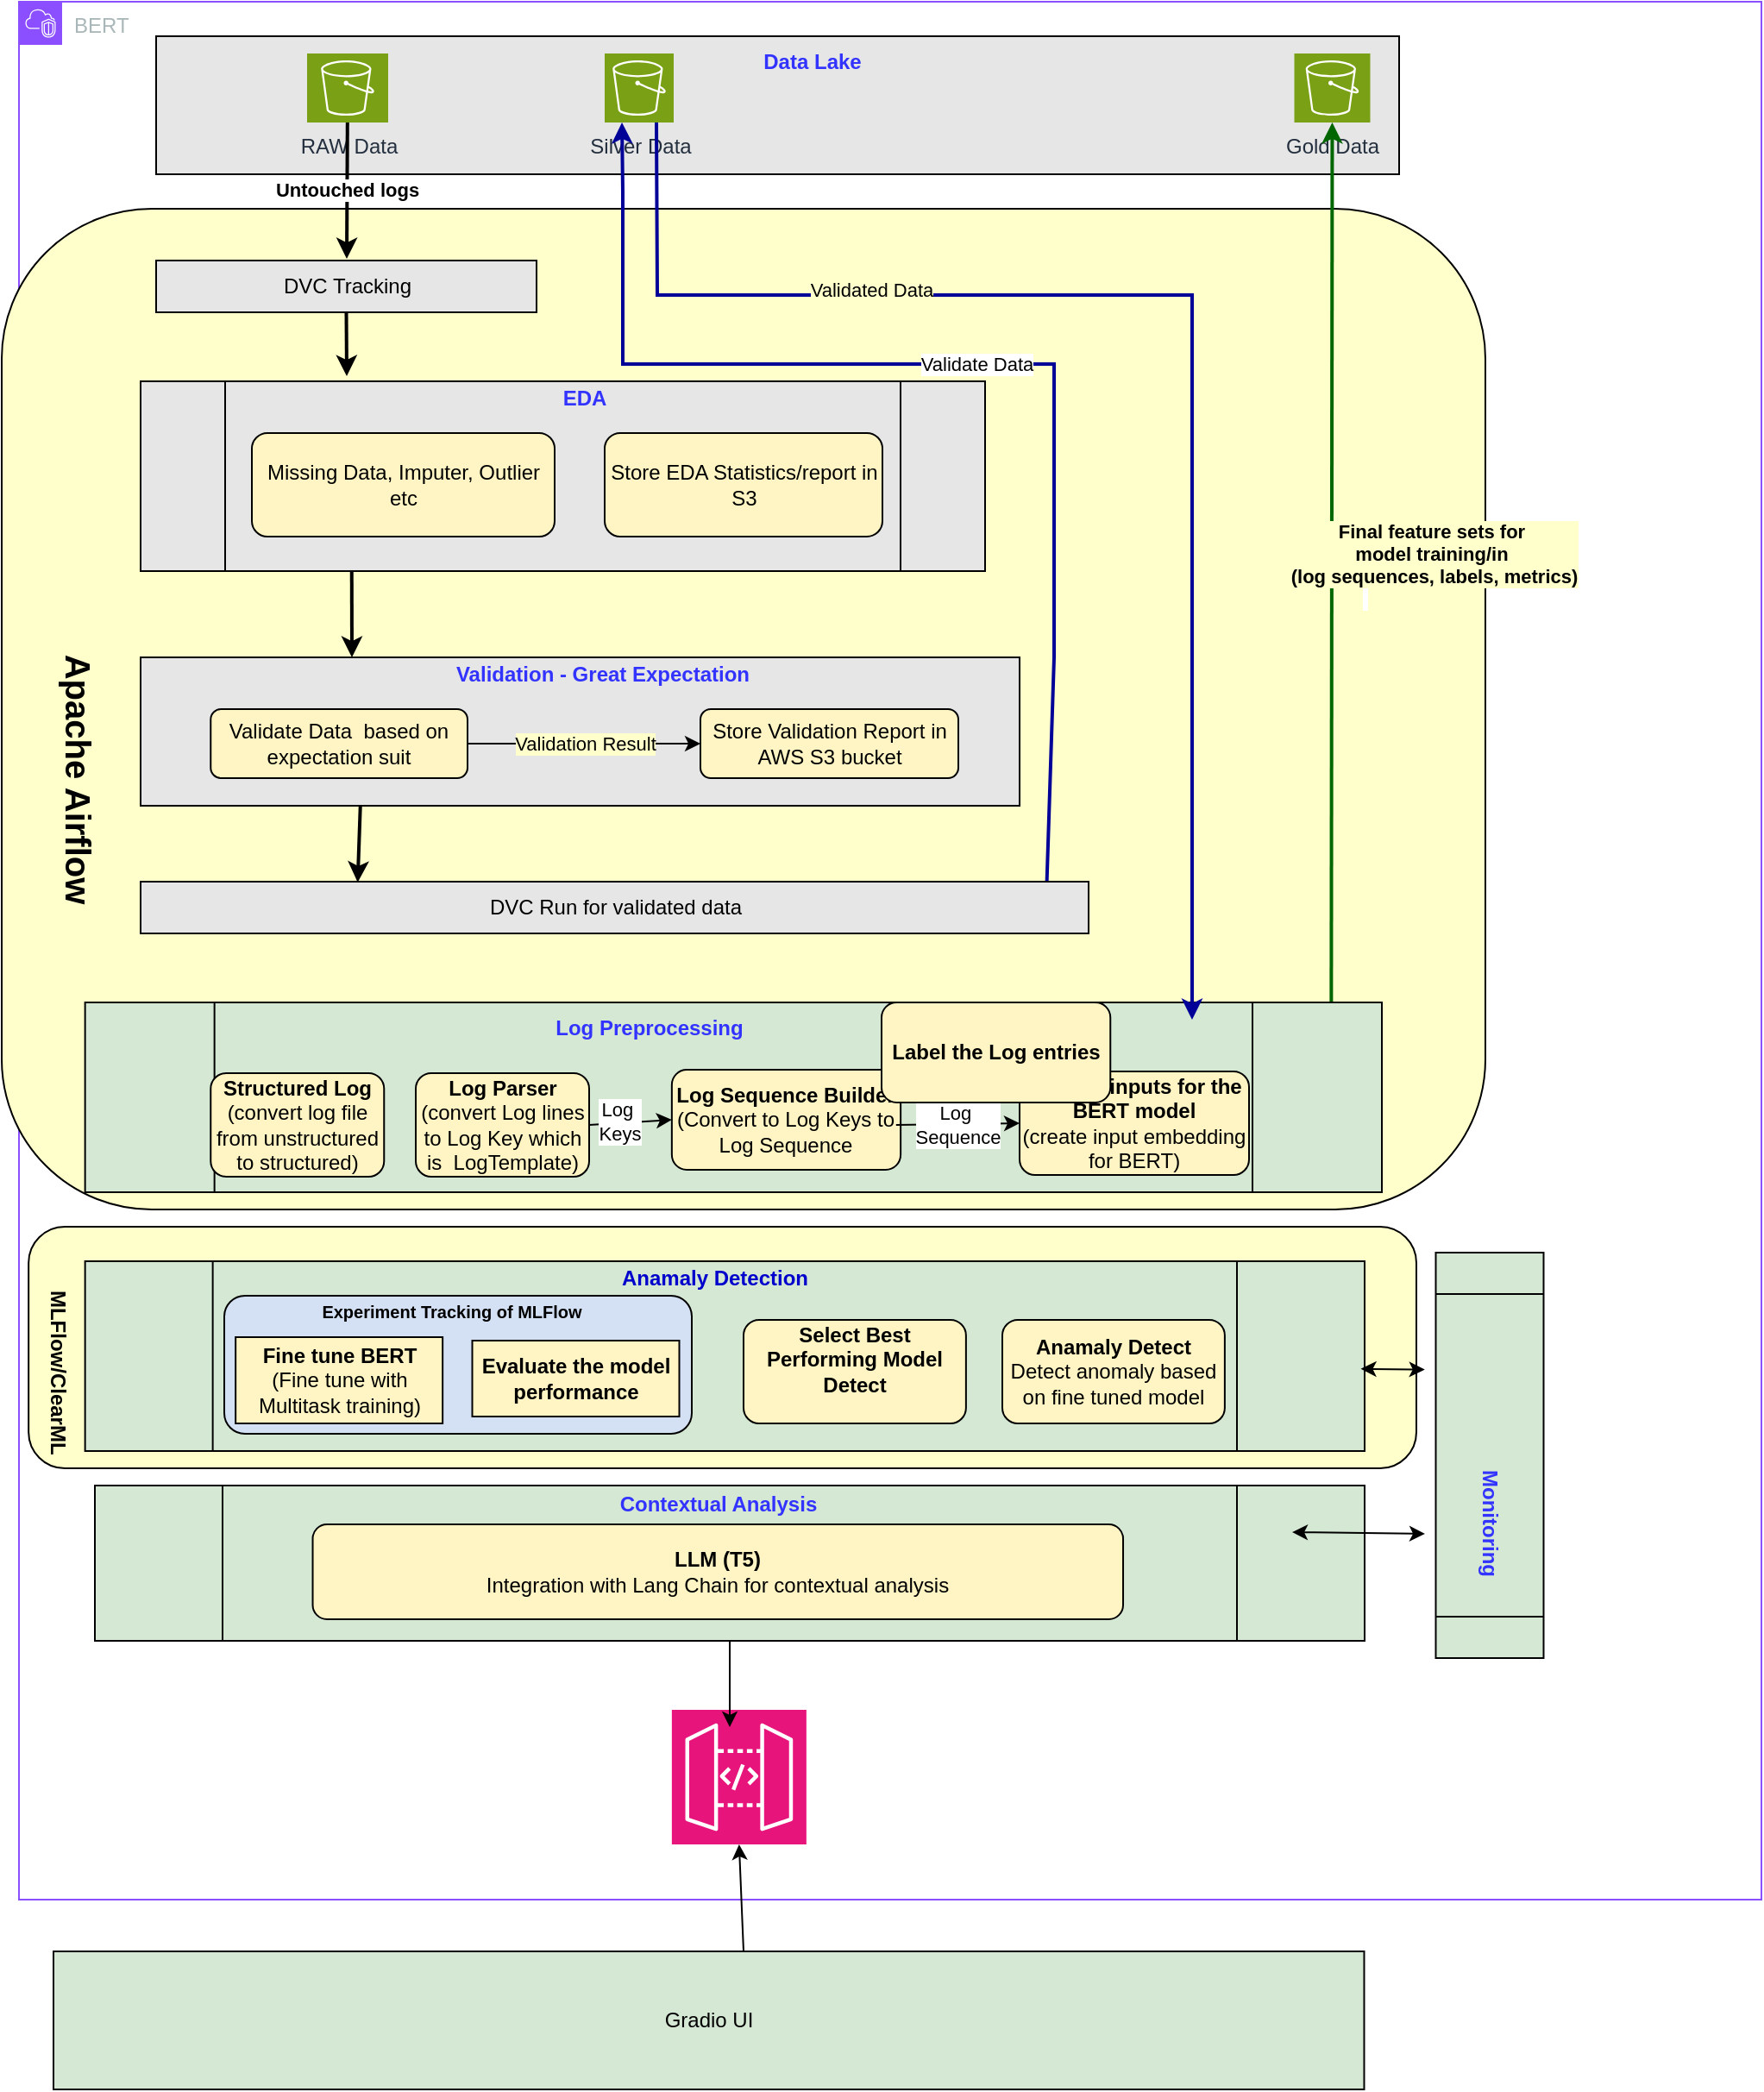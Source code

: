 <mxfile version="27.0.4">
  <diagram name="Page-1" id="FlRIGTBOyQrMQeujN8S3">
    <mxGraphModel dx="994" dy="618" grid="1" gridSize="10" guides="1" tooltips="1" connect="1" arrows="1" fold="1" page="1" pageScale="1" pageWidth="850" pageHeight="1100" background="#ffffff" math="0" shadow="0">
      <root>
        <mxCell id="0" />
        <mxCell id="1" parent="0" />
        <mxCell id="Idra984USDowkpM-jz45-1" value="BERT" style="points=[[0,0],[0.25,0],[0.5,0],[0.75,0],[1,0],[1,0.25],[1,0.5],[1,0.75],[1,1],[0.75,1],[0.5,1],[0.25,1],[0,1],[0,0.75],[0,0.5],[0,0.25]];outlineConnect=0;gradientColor=none;html=1;whiteSpace=wrap;fontSize=12;fontStyle=0;container=1;pointerEvents=0;collapsible=0;recursiveResize=0;shape=mxgraph.aws4.group;grIcon=mxgraph.aws4.group_vpc2;strokeColor=#8C4FFF;fillColor=none;verticalAlign=top;align=left;spacingLeft=30;fontColor=#AAB7B8;dashed=0;" parent="1" vertex="1">
          <mxGeometry x="180" y="20" width="1010" height="1100" as="geometry" />
        </mxCell>
        <mxCell id="3UC_5LDF5LVwpQxS6LM1-27" value="" style="rounded=1;whiteSpace=wrap;html=1;fillColor=#FFFFCC;" parent="Idra984USDowkpM-jz45-1" vertex="1">
          <mxGeometry x="5.57" y="710" width="804.43" height="140" as="geometry" />
        </mxCell>
        <mxCell id="IZer0b47CVGwDbyN5lTZ-26" value="" style="rounded=1;whiteSpace=wrap;html=1;fillColor=#FFFFCC;" parent="Idra984USDowkpM-jz45-1" vertex="1">
          <mxGeometry x="-10" y="120" width="860" height="580" as="geometry" />
        </mxCell>
        <object label="" Airflow="" id="Idra984USDowkpM-jz45-10">
          <mxCell style="shape=process;whiteSpace=wrap;html=1;backgroundOutline=1;fontFamily=Times New Roman;fillColor=#E6E6E6;" parent="Idra984USDowkpM-jz45-1" vertex="1">
            <mxGeometry x="70.5" y="220" width="489.5" height="110" as="geometry" />
          </mxCell>
        </object>
        <mxCell id="Idra984USDowkpM-jz45-11" value="&lt;font&gt;Missing Data, Imputer, Outlier etc&lt;/font&gt;" style="rounded=1;whiteSpace=wrap;html=1;fillColor=#FFF4C3;" parent="Idra984USDowkpM-jz45-1" vertex="1">
          <mxGeometry x="135" y="250" width="175.5" height="60" as="geometry" />
        </mxCell>
        <mxCell id="IZer0b47CVGwDbyN5lTZ-1" value="&lt;b&gt;&lt;font&gt;EDA&lt;/font&gt;&lt;/b&gt;" style="text;html=1;align=center;verticalAlign=middle;whiteSpace=wrap;rounded=0;fontColor=#3333FF;" parent="Idra984USDowkpM-jz45-1" vertex="1">
          <mxGeometry x="262.75" y="225" width="130" height="10" as="geometry" />
        </mxCell>
        <mxCell id="IZer0b47CVGwDbyN5lTZ-6" value="" style="rounded=0;whiteSpace=wrap;html=1;fillColor=#E6E6E6;" parent="Idra984USDowkpM-jz45-1" vertex="1">
          <mxGeometry x="79.5" y="20" width="720.5" height="80" as="geometry" />
        </mxCell>
        <mxCell id="IZer0b47CVGwDbyN5lTZ-7" value="RAW Data" style="sketch=0;points=[[0,0,0],[0.25,0,0],[0.5,0,0],[0.75,0,0],[1,0,0],[0,1,0],[0.25,1,0],[0.5,1,0],[0.75,1,0],[1,1,0],[0,0.25,0],[0,0.5,0],[0,0.75,0],[1,0.25,0],[1,0.5,0],[1,0.75,0]];outlineConnect=0;fontColor=#232F3E;fillColor=#7AA116;strokeColor=#ffffff;dashed=0;verticalLabelPosition=bottom;verticalAlign=top;align=center;html=1;fontSize=12;fontStyle=0;aspect=fixed;shape=mxgraph.aws4.resourceIcon;resIcon=mxgraph.aws4.s3;" parent="Idra984USDowkpM-jz45-1" vertex="1">
          <mxGeometry x="167" y="30" width="47" height="40" as="geometry" />
        </mxCell>
        <mxCell id="IZer0b47CVGwDbyN5lTZ-9" value="Gold Data" style="sketch=0;points=[[0,0,0],[0.25,0,0],[0.5,0,0],[0.75,0,0],[1,0,0],[0,1,0],[0.25,1,0],[0.5,1,0],[0.75,1,0],[1,1,0],[0,0.25,0],[0,0.5,0],[0,0.75,0],[1,0.25,0],[1,0.5,0],[1,0.75,0]];outlineConnect=0;fontColor=#232F3E;fillColor=#7AA116;strokeColor=#ffffff;dashed=0;verticalLabelPosition=bottom;verticalAlign=top;align=center;html=1;fontSize=12;fontStyle=0;aspect=fixed;shape=mxgraph.aws4.resourceIcon;resIcon=mxgraph.aws4.s3;" parent="Idra984USDowkpM-jz45-1" vertex="1">
          <mxGeometry x="739.25" y="30" width="44" height="40" as="geometry" />
        </mxCell>
        <mxCell id="IZer0b47CVGwDbyN5lTZ-8" value="Silver Data" style="sketch=0;points=[[0,0,0],[0.25,0,0],[0.5,0,0],[0.75,0,0],[1,0,0],[0,1,0],[0.25,1,0],[0.5,1,0],[0.75,1,0],[1,1,0],[0,0.25,0],[0,0.5,0],[0,0.75,0],[1,0.25,0],[1,0.5,0],[1,0.75,0]];outlineConnect=0;fontColor=#232F3E;fillColor=#7AA116;strokeColor=#ffffff;dashed=0;verticalLabelPosition=bottom;verticalAlign=top;align=center;html=1;fontSize=12;fontStyle=0;aspect=fixed;shape=mxgraph.aws4.resourceIcon;resIcon=mxgraph.aws4.s3;" parent="Idra984USDowkpM-jz45-1" vertex="1">
          <mxGeometry x="339.5" y="30" width="40" height="40" as="geometry" />
        </mxCell>
        <mxCell id="IZer0b47CVGwDbyN5lTZ-14" value="&lt;b&gt;Untouched logs&lt;/b&gt;" style="endArrow=classic;html=1;rounded=0;strokeWidth=2;" parent="Idra984USDowkpM-jz45-1" source="IZer0b47CVGwDbyN5lTZ-7" edge="1">
          <mxGeometry width="50" height="50" relative="1" as="geometry">
            <mxPoint x="170" y="130" as="sourcePoint" />
            <mxPoint x="190" y="149" as="targetPoint" />
          </mxGeometry>
        </mxCell>
        <mxCell id="IZer0b47CVGwDbyN5lTZ-16" value="&lt;font&gt;Store EDA Statistics/report in S3&lt;/font&gt;" style="rounded=1;whiteSpace=wrap;html=1;fillColor=#FFF4C3;" parent="Idra984USDowkpM-jz45-1" vertex="1">
          <mxGeometry x="339.5" y="250" width="161" height="60" as="geometry" />
        </mxCell>
        <mxCell id="IZer0b47CVGwDbyN5lTZ-23" value="&lt;div&gt;&lt;b&gt;&lt;br&gt;&amp;nbsp;&lt;/b&gt;&lt;/div&gt;" style="endArrow=classic;html=1;rounded=0;strokeColor=#006600;strokeWidth=2;exitX=0.961;exitY=0.018;exitDx=0;exitDy=0;exitPerimeter=0;" parent="Idra984USDowkpM-jz45-1" source="Idra984USDowkpM-jz45-6" target="IZer0b47CVGwDbyN5lTZ-9" edge="1">
          <mxGeometry x="-0.049" y="-19" width="50" height="50" relative="1" as="geometry">
            <mxPoint x="710" y="640" as="sourcePoint" />
            <mxPoint x="410" y="270" as="targetPoint" />
            <Array as="points" />
            <mxPoint as="offset" />
          </mxGeometry>
        </mxCell>
        <mxCell id="tiEQkZNQ4Z9jilumS47c-22" value="&lt;div&gt;&lt;b style=&quot;color: light-dark(rgb(0, 0, 0), rgb(255, 255, 255));&quot;&gt;Final feature sets for&amp;nbsp;&lt;/b&gt;&lt;/div&gt;&lt;div&gt;&lt;b style=&quot;color: light-dark(rgb(0, 0, 0), rgb(255, 255, 255));&quot;&gt;model training&lt;/b&gt;&lt;b style=&quot;color: light-dark(rgb(0, 0, 0), rgb(255, 255, 255));&quot;&gt;/in&amp;nbsp;&lt;/b&gt;&lt;/div&gt;&lt;div&gt;&lt;b style=&quot;color: light-dark(rgb(0, 0, 0), rgb(255, 255, 255));&quot;&gt;(log sequences, labels, metrics)&lt;/b&gt;&lt;/div&gt;" style="edgeLabel;html=1;align=center;verticalAlign=middle;resizable=0;points=[];labelBackgroundColor=#FFFFCC;" parent="IZer0b47CVGwDbyN5lTZ-23" vertex="1" connectable="0">
          <mxGeometry x="0.008" relative="1" as="geometry">
            <mxPoint x="59" y="-4" as="offset" />
          </mxGeometry>
        </mxCell>
        <mxCell id="pskzZcz5doiqPmut8K4R-12" value="&lt;font style=&quot;font-size: 20px;&quot;&gt;&lt;b&gt;Apache Airflow&lt;/b&gt;&lt;/font&gt;" style="text;html=1;align=center;verticalAlign=middle;whiteSpace=wrap;rounded=0;rotation=90;" parent="Idra984USDowkpM-jz45-1" vertex="1">
          <mxGeometry x="-48.78" y="436" width="167.07" height="30" as="geometry" />
        </mxCell>
        <mxCell id="QqQgALuab_vRUSHk4DBb-1" value="" style="rounded=0;whiteSpace=wrap;html=1;fillColor=#E6E6E6;" parent="Idra984USDowkpM-jz45-1" vertex="1">
          <mxGeometry x="70.5" y="380" width="509.5" height="86" as="geometry" />
        </mxCell>
        <mxCell id="Idra984USDowkpM-jz45-6" value="" style="shape=process;whiteSpace=wrap;html=1;backgroundOutline=1;fillColor=#D5E8D4;" parent="Idra984USDowkpM-jz45-1" vertex="1">
          <mxGeometry x="38.32" y="580" width="751.68" height="110" as="geometry" />
        </mxCell>
        <mxCell id="Idra984USDowkpM-jz45-7" value="&lt;b&gt;Log Parser&lt;/b&gt;&lt;div&gt;(convert Log lines to Log Key which is&amp;nbsp; LogTemplate)&lt;/div&gt;" style="rounded=1;whiteSpace=wrap;html=1;fillColor=#FFF4C3;" parent="Idra984USDowkpM-jz45-1" vertex="1">
          <mxGeometry x="230" y="621" width="100.5" height="60" as="geometry" />
        </mxCell>
        <mxCell id="Idra984USDowkpM-jz45-9" value="&lt;b&gt;Prepare inputs for the BERT model&lt;/b&gt;&lt;div&gt;(create input embedding for BERT)&lt;/div&gt;" style="rounded=1;whiteSpace=wrap;html=1;fillColor=#FFF4C3;" parent="Idra984USDowkpM-jz45-1" vertex="1">
          <mxGeometry x="580" y="620" width="133" height="60" as="geometry" />
        </mxCell>
        <mxCell id="Idra984USDowkpM-jz45-8" value="&lt;b&gt;Log Sequence Builder&lt;/b&gt;&lt;div&gt;(Convert to Log Keys to Log Sequence&lt;/div&gt;" style="rounded=1;whiteSpace=wrap;html=1;fillColor=#FFF4C3;" parent="Idra984USDowkpM-jz45-1" vertex="1">
          <mxGeometry x="378.43" y="619" width="132.63" height="58" as="geometry" />
        </mxCell>
        <mxCell id="Idra984USDowkpM-jz45-23" value="&lt;b&gt;&lt;font&gt;Log Preprocessing&lt;/font&gt;&lt;/b&gt;" style="text;html=1;align=center;verticalAlign=middle;whiteSpace=wrap;rounded=0;fontColor=#3333FF;" parent="Idra984USDowkpM-jz45-1" vertex="1">
          <mxGeometry x="293" y="580" width="145" height="30" as="geometry" />
        </mxCell>
        <mxCell id="pskzZcz5doiqPmut8K4R-1" value="" style="endArrow=classic;html=1;rounded=0;entryX=0;entryY=0.5;entryDx=0;entryDy=0;exitX=1;exitY=0.5;exitDx=0;exitDy=0;" parent="Idra984USDowkpM-jz45-1" source="Idra984USDowkpM-jz45-7" target="Idra984USDowkpM-jz45-8" edge="1">
          <mxGeometry width="50" height="50" relative="1" as="geometry">
            <mxPoint x="214" y="650" as="sourcePoint" />
            <mxPoint x="264" y="600" as="targetPoint" />
            <Array as="points" />
          </mxGeometry>
        </mxCell>
        <mxCell id="pskzZcz5doiqPmut8K4R-2" value="Log&amp;nbsp;&lt;div&gt;Keys&lt;/div&gt;" style="edgeLabel;html=1;align=center;verticalAlign=middle;resizable=0;points=[];" parent="pskzZcz5doiqPmut8K4R-1" vertex="1" connectable="0">
          <mxGeometry x="-0.292" y="1" relative="1" as="geometry">
            <mxPoint as="offset" />
          </mxGeometry>
        </mxCell>
        <mxCell id="pskzZcz5doiqPmut8K4R-4" value="Log&amp;nbsp;&lt;div&gt;Sequence&lt;/div&gt;" style="endArrow=classic;html=1;rounded=0;entryX=0;entryY=0.5;entryDx=0;entryDy=0;exitX=0.98;exitY=0.552;exitDx=0;exitDy=0;exitPerimeter=0;" parent="Idra984USDowkpM-jz45-1" source="Idra984USDowkpM-jz45-8" target="Idra984USDowkpM-jz45-9" edge="1">
          <mxGeometry width="50" height="50" relative="1" as="geometry">
            <mxPoint x="419.75" y="645.5" as="sourcePoint" />
            <mxPoint x="508.75" y="644.5" as="targetPoint" />
            <Array as="points" />
          </mxGeometry>
        </mxCell>
        <mxCell id="QqQgALuab_vRUSHk4DBb-4" value="DVC Tracking" style="rounded=0;whiteSpace=wrap;html=1;fillColor=#E6E6E6;" parent="Idra984USDowkpM-jz45-1" vertex="1">
          <mxGeometry x="79.5" y="150" width="220.5" height="30" as="geometry" />
        </mxCell>
        <mxCell id="IZer0b47CVGwDbyN5lTZ-19" value="&lt;b&gt;&lt;font&gt;Data Lake&lt;/font&gt;&lt;/b&gt;" style="text;html=1;align=center;verticalAlign=middle;whiteSpace=wrap;rounded=0;fontColor=#3333FF;" parent="Idra984USDowkpM-jz45-1" vertex="1">
          <mxGeometry x="395" y="20" width="130" height="30" as="geometry" />
        </mxCell>
        <mxCell id="tiEQkZNQ4Z9jilumS47c-1" value="" style="endArrow=classic;html=1;rounded=0;exitX=0.5;exitY=1;exitDx=0;exitDy=0;strokeWidth=2;" parent="Idra984USDowkpM-jz45-1" source="QqQgALuab_vRUSHk4DBb-4" edge="1">
          <mxGeometry width="50" height="50" relative="1" as="geometry">
            <mxPoint x="178" y="184" as="sourcePoint" />
            <mxPoint x="190" y="217" as="targetPoint" />
            <Array as="points" />
          </mxGeometry>
        </mxCell>
        <mxCell id="tiEQkZNQ4Z9jilumS47c-3" value="&lt;b&gt;Validation - Great Expectation&lt;/b&gt;" style="text;html=1;align=center;verticalAlign=middle;whiteSpace=wrap;rounded=0;fontColor=#3333FF;" parent="Idra984USDowkpM-jz45-1" vertex="1">
          <mxGeometry x="239" y="380" width="199" height="20" as="geometry" />
        </mxCell>
        <mxCell id="tiEQkZNQ4Z9jilumS47c-4" value="&lt;font&gt;Validate Data&amp;nbsp; based on&lt;/font&gt;&lt;div&gt;expectation suit&lt;/div&gt;" style="rounded=1;whiteSpace=wrap;html=1;fillColor=#FFF4C3;" parent="Idra984USDowkpM-jz45-1" vertex="1">
          <mxGeometry x="111.13" y="410" width="148.87" height="40" as="geometry" />
        </mxCell>
        <mxCell id="tiEQkZNQ4Z9jilumS47c-5" value="Store Validation Report in AWS S3 bucket" style="rounded=1;whiteSpace=wrap;html=1;fillColor=#FFF4C3;" parent="Idra984USDowkpM-jz45-1" vertex="1">
          <mxGeometry x="395" y="410" width="149.5" height="40" as="geometry" />
        </mxCell>
        <mxCell id="tiEQkZNQ4Z9jilumS47c-7" value="Validation Result" style="endArrow=classic;html=1;rounded=0;exitX=1;exitY=0.5;exitDx=0;exitDy=0;entryX=0;entryY=0.5;entryDx=0;entryDy=0;labelBackgroundColor=#FFFFCC;" parent="Idra984USDowkpM-jz45-1" source="tiEQkZNQ4Z9jilumS47c-4" target="tiEQkZNQ4Z9jilumS47c-5" edge="1">
          <mxGeometry width="50" height="50" relative="1" as="geometry">
            <mxPoint x="450" y="330" as="sourcePoint" />
            <mxPoint x="500" y="280" as="targetPoint" />
          </mxGeometry>
        </mxCell>
        <mxCell id="tiEQkZNQ4Z9jilumS47c-8" value="" style="endArrow=classic;html=1;rounded=0;exitX=0.25;exitY=1;exitDx=0;exitDy=0;strokeWidth=2;" parent="Idra984USDowkpM-jz45-1" source="Idra984USDowkpM-jz45-10" edge="1">
          <mxGeometry width="50" height="50" relative="1" as="geometry">
            <mxPoint x="450" y="390" as="sourcePoint" />
            <mxPoint x="193" y="380" as="targetPoint" />
          </mxGeometry>
        </mxCell>
        <mxCell id="tiEQkZNQ4Z9jilumS47c-10" value="" style="endArrow=classic;html=1;rounded=0;exitX=0.25;exitY=1;exitDx=0;exitDy=0;entryX=0.229;entryY=0.013;entryDx=0;entryDy=0;entryPerimeter=0;strokeWidth=2;" parent="Idra984USDowkpM-jz45-1" source="QqQgALuab_vRUSHk4DBb-1" target="tiEQkZNQ4Z9jilumS47c-17" edge="1">
          <mxGeometry width="50" height="50" relative="1" as="geometry">
            <mxPoint x="450" y="500" as="sourcePoint" />
            <mxPoint x="310.907" y="510.726" as="targetPoint" />
          </mxGeometry>
        </mxCell>
        <mxCell id="tiEQkZNQ4Z9jilumS47c-13" value="Validate Data" style="endArrow=classic;html=1;rounded=0;entryX=0.25;entryY=1;entryDx=0;entryDy=0;entryPerimeter=0;exitX=0.956;exitY=-0.013;exitDx=0;exitDy=0;exitPerimeter=0;strokeColor=#000099;strokeWidth=2;" parent="Idra984USDowkpM-jz45-1" source="tiEQkZNQ4Z9jilumS47c-17" target="IZer0b47CVGwDbyN5lTZ-8" edge="1">
          <mxGeometry width="50" height="50" relative="1" as="geometry">
            <mxPoint x="630" y="514" as="sourcePoint" />
            <mxPoint x="639.45" y="583.18" as="targetPoint" />
            <Array as="points">
              <mxPoint x="600" y="380" />
              <mxPoint x="600" y="210" />
              <mxPoint x="350" y="210" />
              <mxPoint x="350" y="150" />
              <mxPoint x="350" y="110" />
            </Array>
          </mxGeometry>
        </mxCell>
        <mxCell id="tiEQkZNQ4Z9jilumS47c-17" value="DVC Run for validated data" style="rounded=0;whiteSpace=wrap;html=1;fillColor=#E6E6E6;" parent="Idra984USDowkpM-jz45-1" vertex="1">
          <mxGeometry x="70.5" y="510" width="549.5" height="30" as="geometry" />
        </mxCell>
        <mxCell id="tiEQkZNQ4Z9jilumS47c-18" value="" style="endArrow=classic;html=1;rounded=0;exitX=0.75;exitY=1;exitDx=0;exitDy=0;exitPerimeter=0;strokeWidth=2;strokeColor=#000099;" parent="Idra984USDowkpM-jz45-1" source="IZer0b47CVGwDbyN5lTZ-8" edge="1">
          <mxGeometry width="50" height="50" relative="1" as="geometry">
            <mxPoint x="500" y="340" as="sourcePoint" />
            <mxPoint x="680" y="590" as="targetPoint" />
            <Array as="points">
              <mxPoint x="370" y="170" />
              <mxPoint x="680" y="170" />
            </Array>
          </mxGeometry>
        </mxCell>
        <mxCell id="tiEQkZNQ4Z9jilumS47c-20" value="Validated Data" style="edgeLabel;html=1;align=center;verticalAlign=middle;resizable=0;points=[];labelBackgroundColor=#FFFFCC;" parent="tiEQkZNQ4Z9jilumS47c-18" vertex="1" connectable="0">
          <mxGeometry x="-0.46" y="3" relative="1" as="geometry">
            <mxPoint as="offset" />
          </mxGeometry>
        </mxCell>
        <mxCell id="3UC_5LDF5LVwpQxS6LM1-1" value="&lt;b&gt;Structured Log&lt;/b&gt;&lt;div&gt;(convert log file from unstructured to structured)&lt;/div&gt;" style="rounded=1;whiteSpace=wrap;html=1;fillColor=#FFF4C3;" parent="Idra984USDowkpM-jz45-1" vertex="1">
          <mxGeometry x="111.13" y="621" width="100.5" height="60" as="geometry" />
        </mxCell>
        <mxCell id="3UC_5LDF5LVwpQxS6LM1-7" value="" style="shape=process;whiteSpace=wrap;html=1;backgroundOutline=1;fillColor=#D5E8D4;direction=south;" parent="Idra984USDowkpM-jz45-1" vertex="1">
          <mxGeometry x="821.25" y="725" width="62.5" height="235" as="geometry" />
        </mxCell>
        <mxCell id="3UC_5LDF5LVwpQxS6LM1-15" value="" style="sketch=0;points=[[0,0,0],[0.25,0,0],[0.5,0,0],[0.75,0,0],[1,0,0],[0,1,0],[0.25,1,0],[0.5,1,0],[0.75,1,0],[1,1,0],[0,0.25,0],[0,0.5,0],[0,0.75,0],[1,0.25,0],[1,0.5,0],[1,0.75,0]];outlineConnect=0;fontColor=#232F3E;fillColor=#E7157B;strokeColor=#ffffff;dashed=0;verticalLabelPosition=bottom;verticalAlign=top;align=center;html=1;fontSize=12;fontStyle=0;aspect=fixed;shape=mxgraph.aws4.resourceIcon;resIcon=mxgraph.aws4.api_gateway;" parent="Idra984USDowkpM-jz45-1" vertex="1">
          <mxGeometry x="378.43" y="990" width="78" height="78" as="geometry" />
        </mxCell>
        <mxCell id="3UC_5LDF5LVwpQxS6LM1-2" value="" style="shape=process;whiteSpace=wrap;html=1;backgroundOutline=1;fillColor=#D5E8D4;" parent="Idra984USDowkpM-jz45-1" vertex="1">
          <mxGeometry x="38.32" y="730" width="741.68" height="110" as="geometry" />
        </mxCell>
        <mxCell id="3UC_5LDF5LVwpQxS6LM1-5" value="" style="shape=process;whiteSpace=wrap;html=1;backgroundOutline=1;fillColor=#D5E8D4;" parent="Idra984USDowkpM-jz45-1" vertex="1">
          <mxGeometry x="44" y="860" width="736" height="90" as="geometry" />
        </mxCell>
        <mxCell id="3UC_5LDF5LVwpQxS6LM1-12" value="&lt;b&gt;Anamaly Detect&lt;/b&gt;&lt;div&gt;Detect anomaly based on fine tuned model&lt;b&gt;&lt;/b&gt;&lt;/div&gt;" style="rounded=1;whiteSpace=wrap;html=1;fillColor=#FFF4C3;" parent="Idra984USDowkpM-jz45-1" vertex="1">
          <mxGeometry x="570" y="764" width="128.94" height="60" as="geometry" />
        </mxCell>
        <mxCell id="3UC_5LDF5LVwpQxS6LM1-14" value="&lt;div&gt;&lt;b&gt;LLM (T5)&lt;/b&gt;&lt;/div&gt;&lt;div&gt;Integration with Lang Chain for contextual analysis&lt;b&gt;&lt;/b&gt;&lt;/div&gt;" style="rounded=1;whiteSpace=wrap;html=1;fillColor=#FFF4C3;" parent="Idra984USDowkpM-jz45-1" vertex="1">
          <mxGeometry x="170.26" y="882.5" width="469.75" height="55" as="geometry" />
        </mxCell>
        <mxCell id="3UC_5LDF5LVwpQxS6LM1-13" value="&lt;b&gt;&lt;font&gt;Contextual Analysis&lt;/font&gt;&lt;/b&gt;" style="text;html=1;align=center;verticalAlign=middle;whiteSpace=wrap;rounded=0;fontColor=#3333FF;" parent="Idra984USDowkpM-jz45-1" vertex="1">
          <mxGeometry x="332.63" y="856" width="145" height="30" as="geometry" />
        </mxCell>
        <mxCell id="3UC_5LDF5LVwpQxS6LM1-16" value="&lt;b&gt;&lt;font&gt;Monitoring&lt;/font&gt;&lt;/b&gt;" style="text;html=1;align=center;verticalAlign=middle;whiteSpace=wrap;rounded=0;fontColor=#3333FF;rotation=90;" parent="Idra984USDowkpM-jz45-1" vertex="1">
          <mxGeometry x="780" y="867" width="145" height="30" as="geometry" />
        </mxCell>
        <mxCell id="3UC_5LDF5LVwpQxS6LM1-17" value="" style="endArrow=classic;startArrow=classic;html=1;rounded=0;exitX=0.997;exitY=0.567;exitDx=0;exitDy=0;exitPerimeter=0;entryX=0.297;entryY=0.942;entryDx=0;entryDy=0;entryPerimeter=0;" parent="Idra984USDowkpM-jz45-1" source="3UC_5LDF5LVwpQxS6LM1-2" edge="1">
          <mxGeometry width="50" height="50" relative="1" as="geometry">
            <mxPoint x="750" y="840" as="sourcePoint" />
            <mxPoint x="814.875" y="792.795" as="targetPoint" />
          </mxGeometry>
        </mxCell>
        <mxCell id="3UC_5LDF5LVwpQxS6LM1-19" value="" style="endArrow=classic;html=1;rounded=0;" parent="Idra984USDowkpM-jz45-1" source="3UC_5LDF5LVwpQxS6LM1-5" edge="1">
          <mxGeometry width="50" height="50" relative="1" as="geometry">
            <mxPoint x="450" y="870" as="sourcePoint" />
            <mxPoint x="412" y="1000" as="targetPoint" />
            <Array as="points" />
          </mxGeometry>
        </mxCell>
        <mxCell id="3UC_5LDF5LVwpQxS6LM1-21" value="" style="rounded=1;whiteSpace=wrap;html=1;fillColor=#D4E1F5;" parent="Idra984USDowkpM-jz45-1" vertex="1">
          <mxGeometry x="119" y="750" width="271" height="80" as="geometry" />
        </mxCell>
        <mxCell id="3UC_5LDF5LVwpQxS6LM1-20" value="&lt;b&gt;Select Best Performing Model Detect&lt;/b&gt;&lt;div&gt;&lt;br&gt;&lt;/div&gt;" style="rounded=1;whiteSpace=wrap;html=1;fillColor=#FFF4C3;" parent="Idra984USDowkpM-jz45-1" vertex="1">
          <mxGeometry x="420" y="764" width="128.94" height="60" as="geometry" />
        </mxCell>
        <mxCell id="3UC_5LDF5LVwpQxS6LM1-22" value="&lt;font style=&quot;font-size: 10px;&quot;&gt;&lt;b&gt;Experiment Tracking of MLFlow&lt;/b&gt;&lt;/font&gt;" style="text;html=1;align=center;verticalAlign=middle;whiteSpace=wrap;rounded=0;" parent="Idra984USDowkpM-jz45-1" vertex="1">
          <mxGeometry x="156" y="744" width="190" height="30" as="geometry" />
        </mxCell>
        <mxCell id="3UC_5LDF5LVwpQxS6LM1-23" value="&lt;b&gt;Fine tune BERT&lt;/b&gt;&lt;div&gt;(Fine tune with Multitask training)&lt;/div&gt;" style="rounded=0;whiteSpace=wrap;html=1;fillColor=#FFF4C3;" parent="Idra984USDowkpM-jz45-1" vertex="1">
          <mxGeometry x="125.57" y="774" width="120" height="50" as="geometry" />
        </mxCell>
        <mxCell id="3UC_5LDF5LVwpQxS6LM1-24" value="&lt;b&gt;Evaluate the model performance&lt;/b&gt;" style="rounded=0;whiteSpace=wrap;html=1;fillColor=#FFF4C3;" parent="Idra984USDowkpM-jz45-1" vertex="1">
          <mxGeometry x="262.75" y="776" width="120" height="44" as="geometry" />
        </mxCell>
        <mxCell id="3UC_5LDF5LVwpQxS6LM1-18" value="" style="endArrow=classic;startArrow=classic;html=1;rounded=0;exitX=0.997;exitY=0.567;exitDx=0;exitDy=0;exitPerimeter=0;entryX=0.297;entryY=0.942;entryDx=0;entryDy=0;entryPerimeter=0;" parent="Idra984USDowkpM-jz45-1" edge="1">
          <mxGeometry width="50" height="50" relative="1" as="geometry">
            <mxPoint x="738" y="887" as="sourcePoint" />
            <mxPoint x="815" y="888" as="targetPoint" />
          </mxGeometry>
        </mxCell>
        <mxCell id="3UC_5LDF5LVwpQxS6LM1-26" value="&lt;b&gt;&lt;font style=&quot;color: rgb(0, 0, 204);&quot;&gt;Anamaly Detection&lt;/font&gt;&lt;/b&gt;" style="text;html=1;align=center;verticalAlign=middle;whiteSpace=wrap;rounded=0;" parent="Idra984USDowkpM-jz45-1" vertex="1">
          <mxGeometry x="335.5" y="725" width="134.5" height="30" as="geometry" />
        </mxCell>
        <mxCell id="3UC_5LDF5LVwpQxS6LM1-28" value="&lt;font style=&quot;&quot;&gt;MLFlow/ClearML&lt;/font&gt;" style="text;html=1;align=center;verticalAlign=middle;whiteSpace=wrap;rounded=0;rotation=90;fontStyle=1" parent="Idra984USDowkpM-jz45-1" vertex="1">
          <mxGeometry x="-24.37" y="779.13" width="93.75" height="30" as="geometry" />
        </mxCell>
        <mxCell id="3UC_5LDF5LVwpQxS6LM1-35" value="&lt;div&gt;&lt;b&gt;Label the Log entries&lt;/b&gt;&lt;/div&gt;" style="rounded=1;whiteSpace=wrap;html=1;fillColor=#FFF4C3;" parent="Idra984USDowkpM-jz45-1" vertex="1">
          <mxGeometry x="500" y="580" width="132.63" height="58" as="geometry" />
        </mxCell>
        <mxCell id="3UC_5LDF5LVwpQxS6LM1-31" value="Gradio UI" style="rounded=0;whiteSpace=wrap;html=1;fillColor=#D5E8D4;" parent="1" vertex="1">
          <mxGeometry x="200" y="1150" width="759.74" height="80" as="geometry" />
        </mxCell>
        <mxCell id="3UC_5LDF5LVwpQxS6LM1-32" value="" style="endArrow=classic;html=1;rounded=0;entryX=0.5;entryY=1;entryDx=0;entryDy=0;entryPerimeter=0;" parent="1" target="3UC_5LDF5LVwpQxS6LM1-15" edge="1">
          <mxGeometry width="50" height="50" relative="1" as="geometry">
            <mxPoint x="600" y="1150" as="sourcePoint" />
            <mxPoint x="680" y="920" as="targetPoint" />
          </mxGeometry>
        </mxCell>
      </root>
    </mxGraphModel>
  </diagram>
</mxfile>
